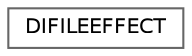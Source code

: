 digraph "类继承关系图"
{
 // LATEX_PDF_SIZE
  bgcolor="transparent";
  edge [fontname=Helvetica,fontsize=10,labelfontname=Helvetica,labelfontsize=10];
  node [fontname=Helvetica,fontsize=10,shape=box,height=0.2,width=0.4];
  rankdir="LR";
  Node0 [id="Node000000",label="DIFILEEFFECT",height=0.2,width=0.4,color="grey40", fillcolor="white", style="filled",URL="$struct_d_i_f_i_l_e_e_f_f_e_c_t.html",tooltip=" "];
}
